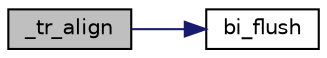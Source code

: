 digraph G
{
  edge [fontname="Helvetica",fontsize="10",labelfontname="Helvetica",labelfontsize="10"];
  node [fontname="Helvetica",fontsize="10",shape=record];
  rankdir="LR";
  Node1 [label="_tr_align",height=0.2,width=0.4,color="black", fillcolor="grey75", style="filled" fontcolor="black"];
  Node1 -> Node2 [color="midnightblue",fontsize="10",style="solid",fontname="Helvetica"];
  Node2 [label="bi_flush",height=0.2,width=0.4,color="black", fillcolor="white", style="filled",URL="$trees_8c.html#ab3b46873b1a7611ee2ca275cfd1c8f79"];
}
